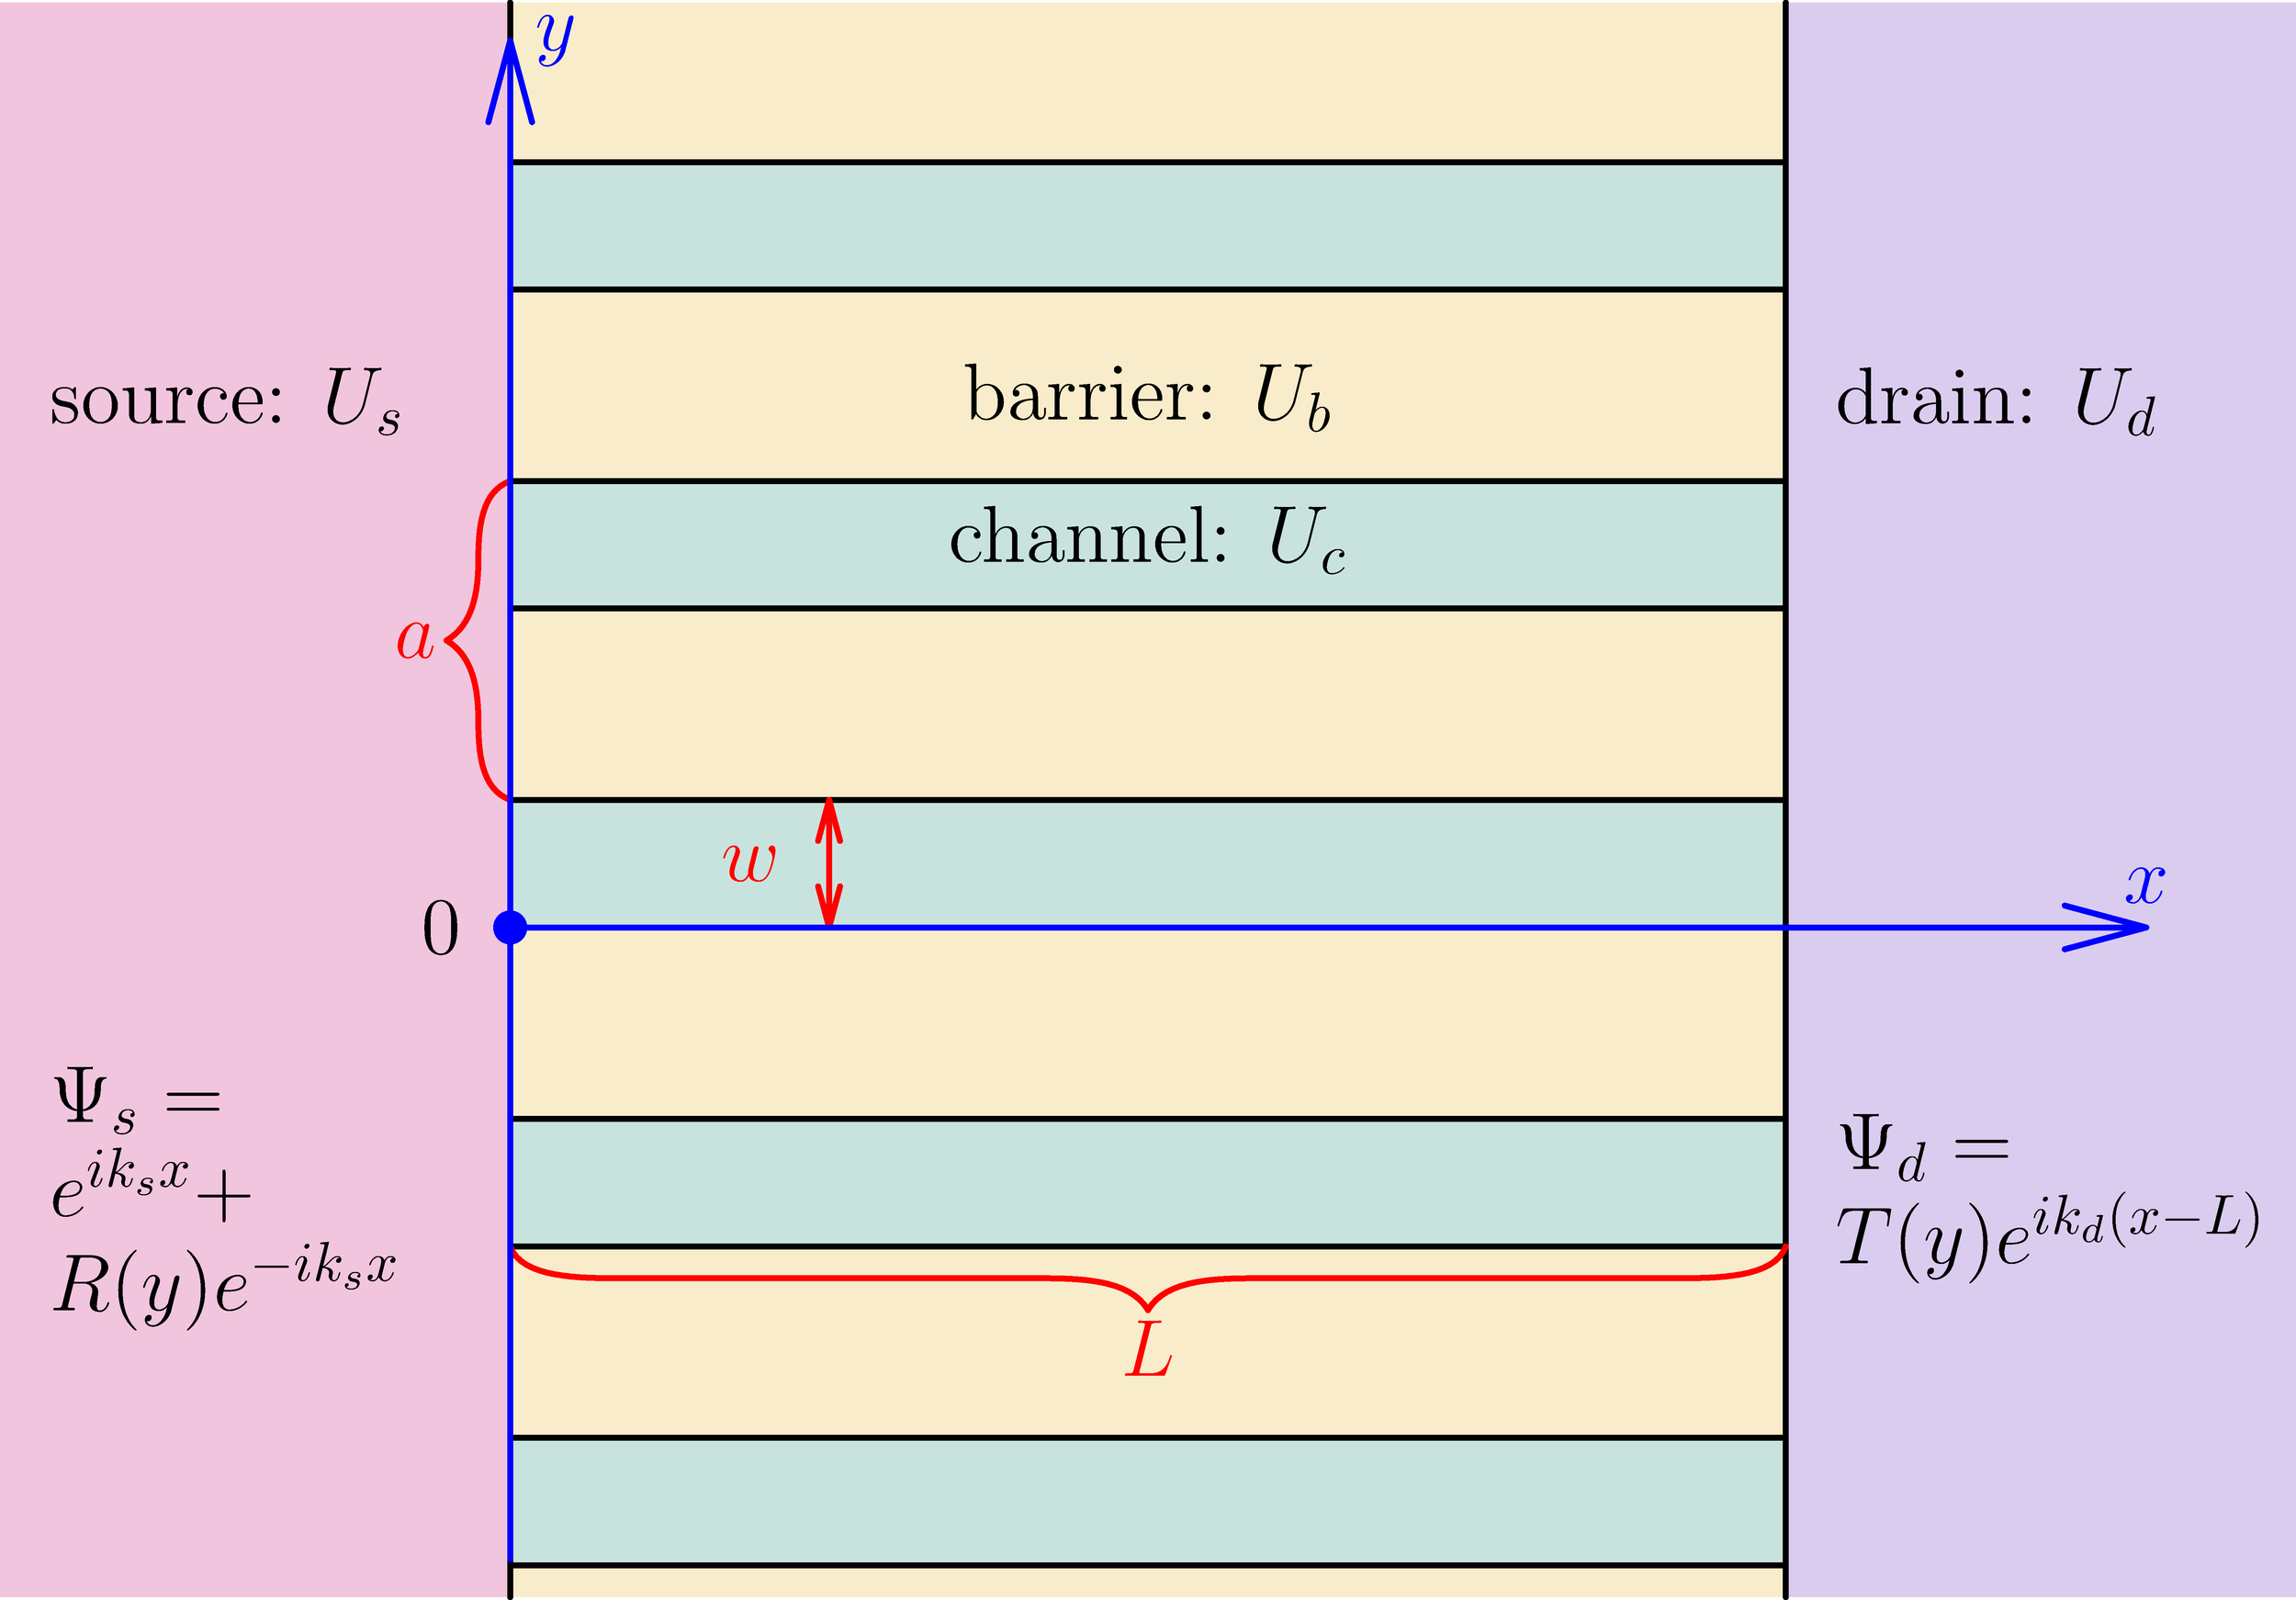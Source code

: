 //texpreamble("\usepackage{mathtext}\usepackage[russian]{babel}");
//defaultpen(font("T2A","cmr","m","n"));
settings.tex = "pdflatex";
defaultpen(fontsize(14pt)+linewidth(1));

settings.render = 16;
unitsize(2cm);

//graphical parameters
pen c_yellow = rgb("#faedcb");
pen c_green = rgb("#c9e4de");
pen c_blue = rgb("#c6def1");
pen c_purple = rgb("#dbcdf0");
pen c_red = rgb("#f2c6de");
pen c_orange = rgb("#f7d9c4");
pen c_gray = rgb("#888888");
pen axes = blue;

real width = 7.2;
real height = 5;
real nc_length_L = 4;
real nc_width_w = 0.4;
real period_a = 1;
pair center = (width/2,height/2);
path channel = box(center-(nc_length_L/2,nc_width_w),center+(nc_length_L/2,0));
path barrier = box((width/2-nc_length_L/2,0),(width/2+nc_length_L/2,height));
path source = box((0,0),center-(nc_length_L/2,-height/2));
path drain = box(center+(nc_length_L/2,-height/2),(width,height));

fill(box((0,0),(width,height)),white);
fill(barrier,c_yellow);
fill(channel,c_green);
draw(channel);
label("channel: $U_c$", center+(0,period_a), align=S);
label("barrier: $U_b$", center+(0,period_a), align=2N);
label("source: $U_s$", (0,height*0.75), align=2E);
label("drain: $U_d$", center+(nc_length_L/2,height*0.25), align=2E);
label(minipage("$\Psi_s=e^{ik_sx}+R(y)e^{-ik_sx}$",width=1.75), (0,height*0.25), align=2E);
label(minipage("$\Psi_d=T(y)e^{ik_d(x-L)}$",width=1.75), (center.x+nc_length_L/2,height*0.25), align=2E);

fill(shift((0,period_a))*channel,c_green);
draw(shift((0,period_a))*channel);
fill(shift((0,2*period_a))*channel,c_green);
draw(shift((0,2*period_a))*channel);
fill(shift((0,-period_a))*channel,c_green);
draw(shift((0,-period_a))*channel);
fill(shift((0,-2*period_a))*channel,c_green);
draw(shift((0,-2*period_a))*channel);
fill(source,c_red);
draw(center-(nc_length_L/2,-height/2)--center-(nc_length_L/2,height/2));
fill(drain,c_purple);
draw(center+(nc_length_L/2,-height/2)--center+(nc_length_L/2,height/2));

draw(brace(center-(nc_length_L/2,nc_width_w+period_a), center-(-nc_length_L/2,nc_width_w+period_a),-0.2),red);
label("$L$",center-(0,period_a+nc_width_w), red, align=3S);

draw(brace(center-(nc_length_L/2,0), center-(nc_length_L/2,-period_a),0.2),red);
label("$a$",center-(nc_length_L/2,-period_a/2), red, align=3W);
draw(center-(nc_length_L/4,nc_width_w)--center-(nc_length_L/4,0), arrow=Arrows(SimpleHead), red);
label("$w$",center-(nc_length_L/4,nc_width_w/2), red, align=2W);

draw(center-(nc_length_L/2,nc_width_w) -- center+(width/2.3,-nc_width_w), arrow=Arrow(SimpleHead), axes);
draw(center-(nc_length_L/2,height/2.1) -- center-(nc_length_L/2,0)+(0,height/2.1), arrow=Arrow(SimpleHead), axes);
label("$x$", center+(width/2.3,-nc_width_w), align=N, axes);
label("$y$", center-(nc_length_L/2,0)+(0,height/2.1), align=E, axes);
label("$0$", center-(nc_length_L/2,nc_width_w), align=2W);
//label("$y$", center-(nc_length_L/2,nc_width_w), align=2S+E);
dot(center-(nc_length_L/2,nc_width_w), blue);
//draw(circle(center-(nc_length_L/2,nc_width_w),0.12), c_gray);


